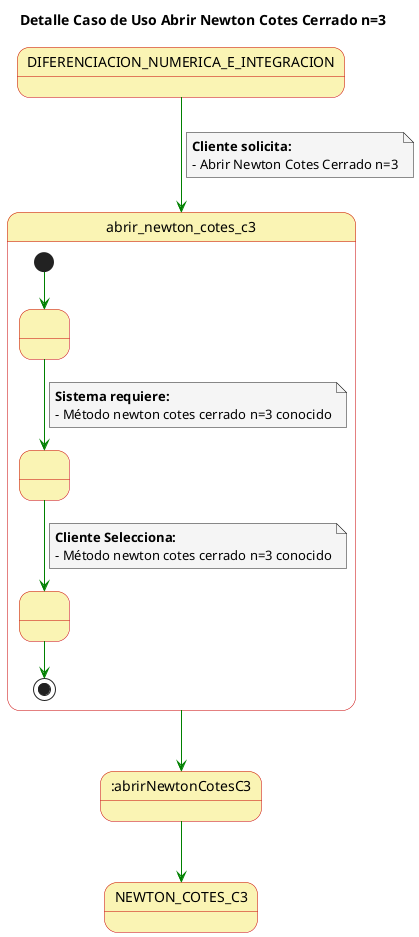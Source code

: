 @startuml

skinparam state {
  BackgroundColor #faf4b4
  BorderColor #c90000
}

skinparam note {
  BackgroundColor #f5f5f5
}

skinparam linetype polyline

title Detalle Caso de Uso Abrir Newton Cotes Cerrado n=3


DIFERENCIACION_NUMERICA_E_INTEGRACION-[#green]-> abrir_newton_cotes_c3
note on link
  **Cliente solicita:**
  - Abrir Newton Cotes Cerrado n=3
end note

state abrir_newton_cotes_c3{
  state 1 as " "
  state 2 as " "
  state 3 as " "
  
  [*] -[#green]-> 1
  1 -[#green]-> 2
  note on link
      **Sistema requiere:**
      - Método newton cotes cerrado n=3 conocido
  end note
  2 -[#green]-> 3
  note on link
    **Cliente Selecciona:**
    - Método newton cotes cerrado n=3 conocido
  end note
 
  3 -[#green]-> [*]
}

abrir_newton_cotes_c3-[#green]-> :abrirNewtonCotesC3

:abrirNewtonCotesC3-[#green]-> NEWTON_COTES_C3

@enduml